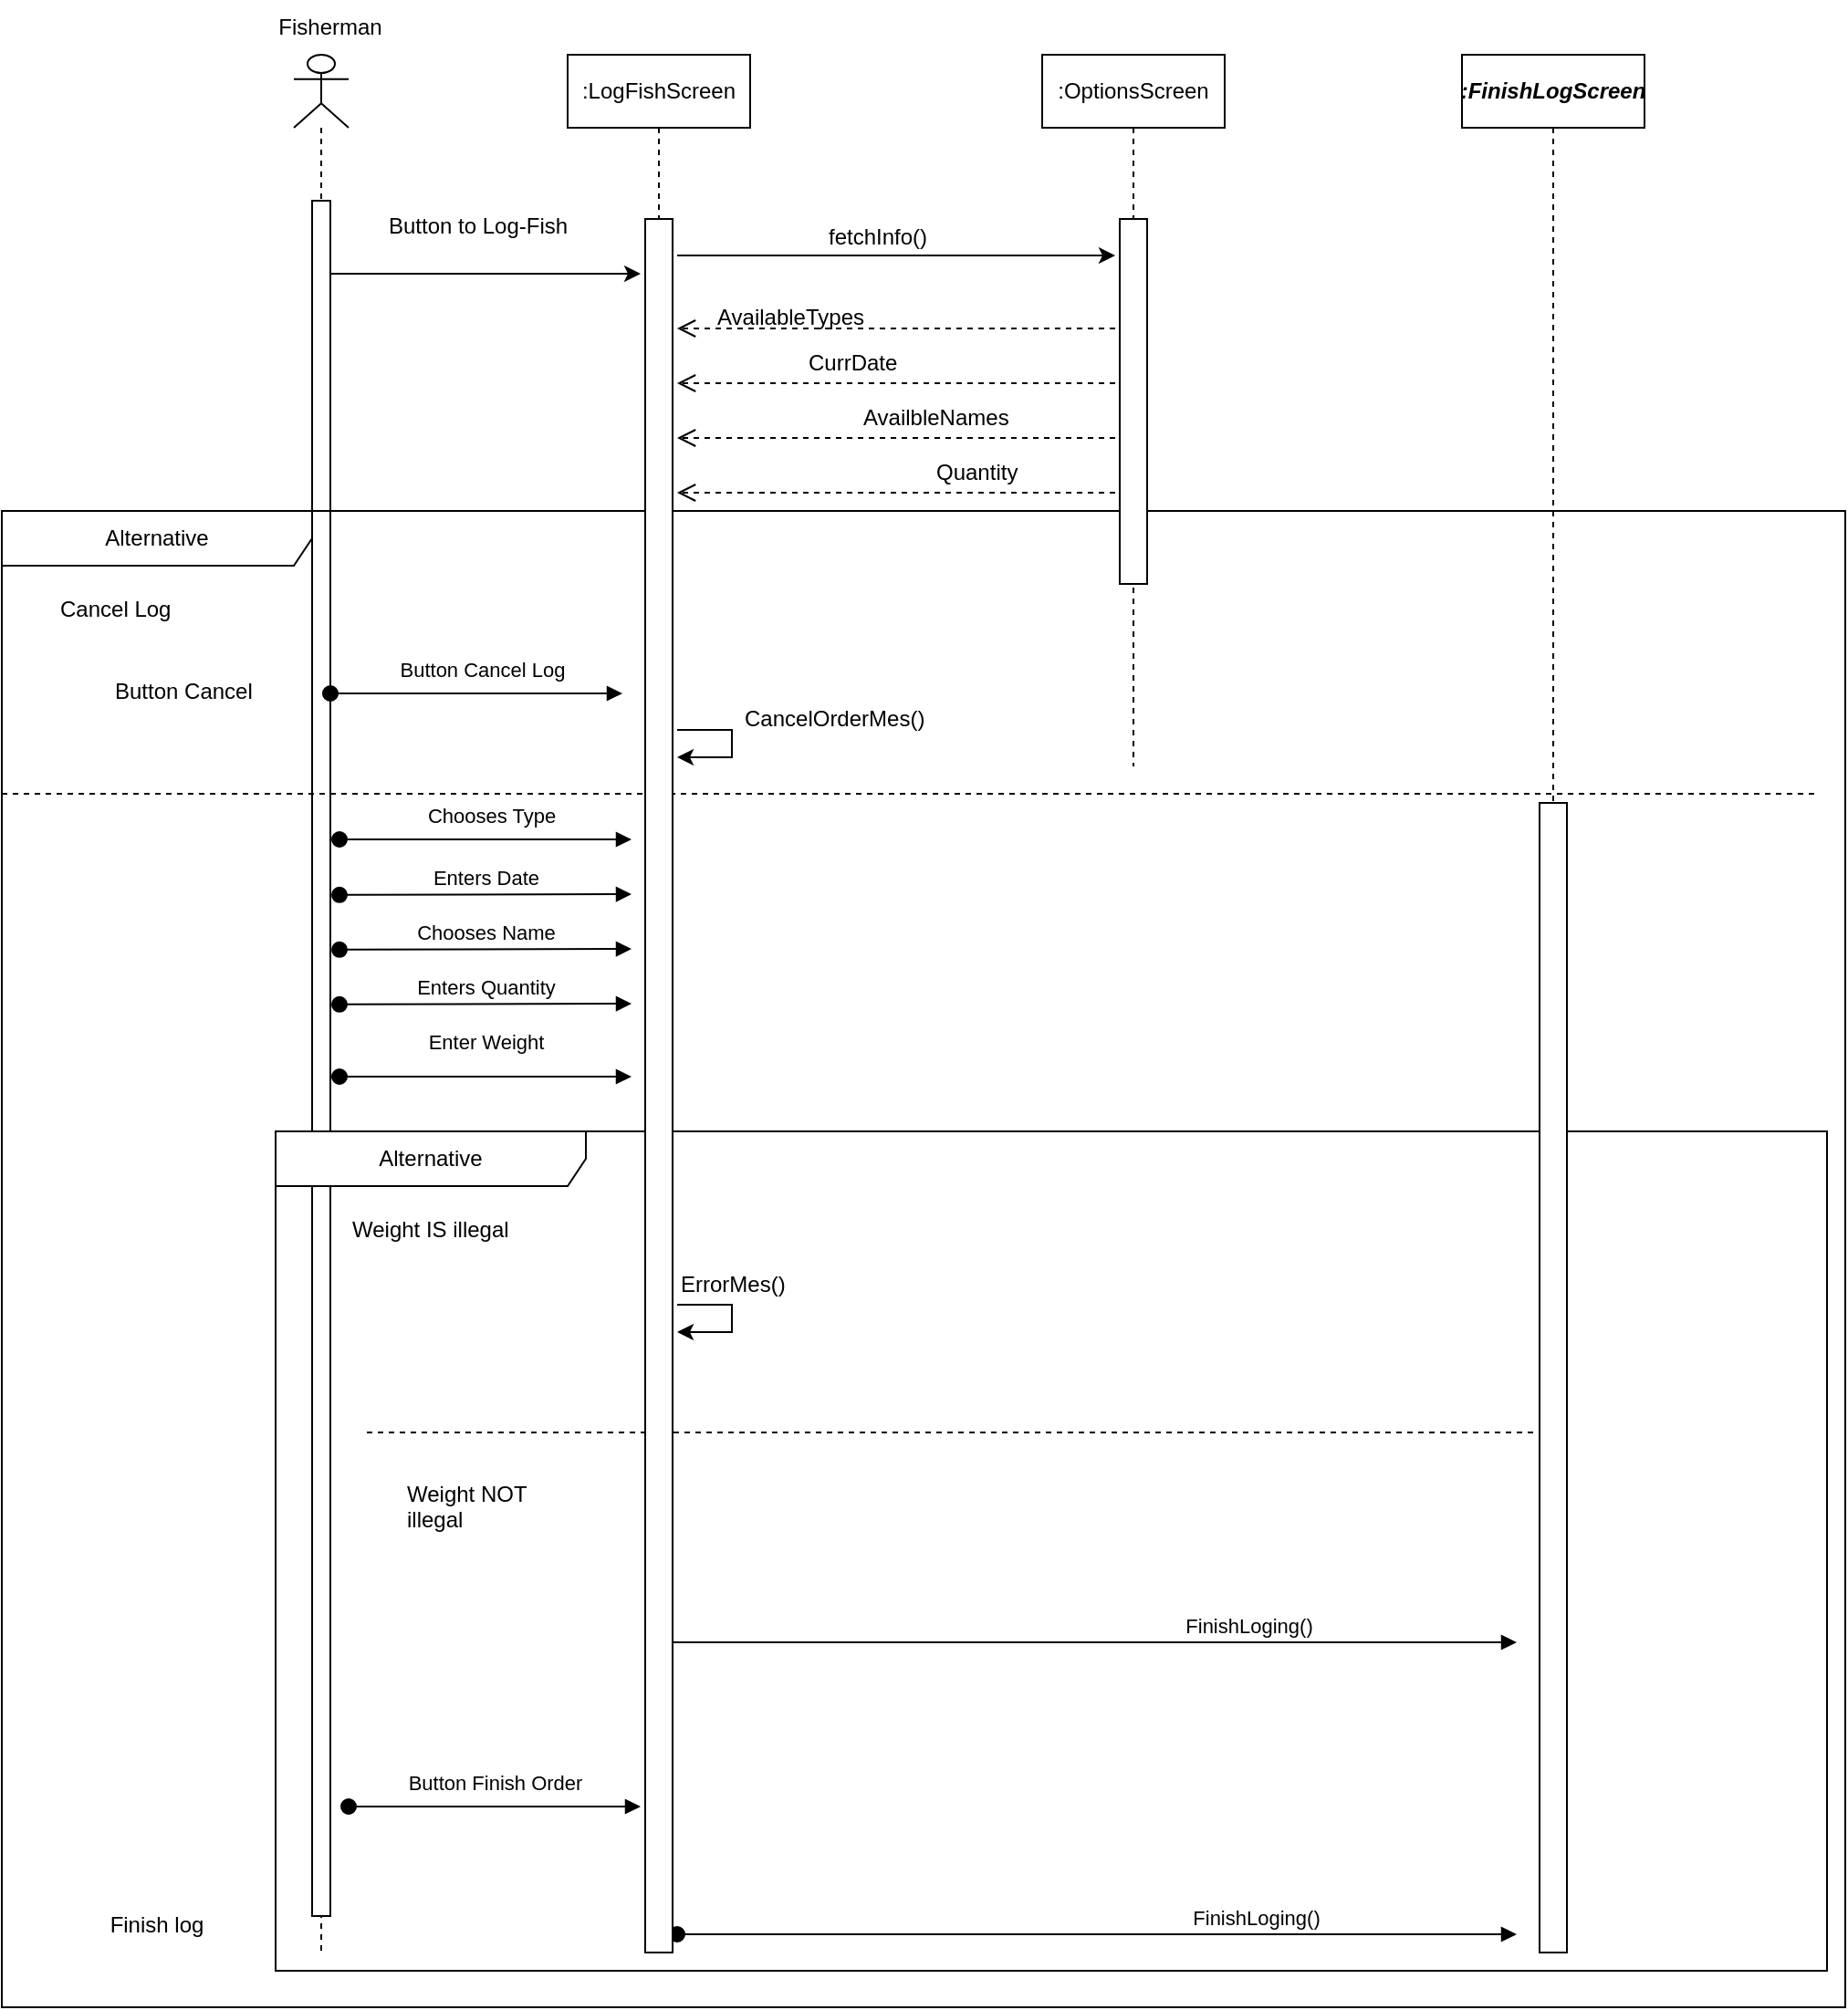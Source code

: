 <mxfile version="27.0.1">
  <diagram name="Page-1" id="4Bkk2IevNBSYOdClPp3w">
    <mxGraphModel dx="2515" dy="751" grid="1" gridSize="10" guides="1" tooltips="1" connect="1" arrows="1" fold="1" page="1" pageScale="1" pageWidth="850" pageHeight="1100" math="0" shadow="0">
      <root>
        <mxCell id="0" />
        <mxCell id="1" parent="0" />
        <mxCell id="nfJm8B6QRdaJQU-ae0a8-2" value="" style="shape=umlLifeline;perimeter=lifelinePerimeter;whiteSpace=wrap;html=1;container=1;dropTarget=0;collapsible=0;recursiveResize=0;outlineConnect=0;portConstraint=eastwest;newEdgeStyle={&quot;curved&quot;:0,&quot;rounded&quot;:0};participant=umlActor;" parent="1" vertex="1">
          <mxGeometry x="90" y="380" width="30" height="1040" as="geometry" />
        </mxCell>
        <mxCell id="nfJm8B6QRdaJQU-ae0a8-10" value="" style="html=1;points=[[0,0,0,0,5],[0,1,0,0,-5],[1,0,0,0,5],[1,1,0,0,-5]];perimeter=orthogonalPerimeter;outlineConnect=0;targetShapes=umlLifeline;portConstraint=eastwest;newEdgeStyle={&quot;curved&quot;:0,&quot;rounded&quot;:0};" parent="nfJm8B6QRdaJQU-ae0a8-2" vertex="1">
          <mxGeometry x="10" y="80" width="10" height="940" as="geometry" />
        </mxCell>
        <mxCell id="nfJm8B6QRdaJQU-ae0a8-5" value="Fisherman" style="text;html=1;align=center;verticalAlign=middle;whiteSpace=wrap;rounded=0;" parent="1" vertex="1">
          <mxGeometry x="80" y="350" width="60" height="30" as="geometry" />
        </mxCell>
        <mxCell id="nfJm8B6QRdaJQU-ae0a8-11" style="edgeStyle=orthogonalEdgeStyle;rounded=0;orthogonalLoop=1;jettySize=auto;html=1;curved=0;" parent="1" source="nfJm8B6QRdaJQU-ae0a8-10" edge="1">
          <mxGeometry relative="1" as="geometry">
            <mxPoint x="280" y="500" as="targetPoint" />
            <Array as="points">
              <mxPoint x="250" y="500" />
              <mxPoint x="250" y="500" />
            </Array>
          </mxGeometry>
        </mxCell>
        <mxCell id="nfJm8B6QRdaJQU-ae0a8-12" value="Button to Log-Fish" style="text;whiteSpace=wrap;html=1;" parent="1" vertex="1">
          <mxGeometry x="140" y="460" width="110" height="10" as="geometry" />
        </mxCell>
        <mxCell id="nfJm8B6QRdaJQU-ae0a8-13" style="edgeStyle=orthogonalEdgeStyle;rounded=0;orthogonalLoop=1;jettySize=auto;html=1;curved=0;" parent="1" edge="1">
          <mxGeometry relative="1" as="geometry">
            <mxPoint x="300" y="490" as="sourcePoint" />
            <mxPoint x="540" y="490" as="targetPoint" />
            <Array as="points">
              <mxPoint x="430" y="490" />
              <mxPoint x="430" y="490" />
            </Array>
          </mxGeometry>
        </mxCell>
        <mxCell id="nfJm8B6QRdaJQU-ae0a8-14" value="fetchInfo()" style="text;html=1;align=center;verticalAlign=middle;whiteSpace=wrap;rounded=0;" parent="1" vertex="1">
          <mxGeometry x="380" y="465" width="60" height="30" as="geometry" />
        </mxCell>
        <mxCell id="nfJm8B6QRdaJQU-ae0a8-15" value="" style="html=1;verticalAlign=bottom;endArrow=open;dashed=1;endSize=8;curved=0;rounded=0;" parent="1" edge="1">
          <mxGeometry x="0.495" relative="1" as="geometry">
            <mxPoint x="540" y="530" as="sourcePoint" />
            <mxPoint x="300" y="530" as="targetPoint" />
            <mxPoint as="offset" />
          </mxGeometry>
        </mxCell>
        <mxCell id="nfJm8B6QRdaJQU-ae0a8-16" value="AvailableTypes" style="text;whiteSpace=wrap;html=1;" parent="1" vertex="1">
          <mxGeometry x="320" y="510" width="70" height="30" as="geometry" />
        </mxCell>
        <mxCell id="nfJm8B6QRdaJQU-ae0a8-17" value="" style="html=1;verticalAlign=bottom;endArrow=open;dashed=1;endSize=8;curved=0;rounded=0;" parent="1" edge="1">
          <mxGeometry x="0.495" relative="1" as="geometry">
            <mxPoint x="540" y="560" as="sourcePoint" />
            <mxPoint x="300" y="560" as="targetPoint" />
            <mxPoint as="offset" />
          </mxGeometry>
        </mxCell>
        <mxCell id="nfJm8B6QRdaJQU-ae0a8-18" value="" style="html=1;verticalAlign=bottom;endArrow=open;dashed=1;endSize=8;curved=0;rounded=0;" parent="1" edge="1">
          <mxGeometry x="0.495" relative="1" as="geometry">
            <mxPoint x="540" y="590" as="sourcePoint" />
            <mxPoint x="300" y="590" as="targetPoint" />
            <mxPoint as="offset" />
          </mxGeometry>
        </mxCell>
        <mxCell id="nfJm8B6QRdaJQU-ae0a8-19" value="" style="html=1;verticalAlign=bottom;endArrow=open;dashed=1;endSize=8;curved=0;rounded=0;" parent="1" edge="1">
          <mxGeometry x="0.495" relative="1" as="geometry">
            <mxPoint x="540" y="620" as="sourcePoint" />
            <mxPoint x="300" y="620" as="targetPoint" />
            <mxPoint as="offset" />
          </mxGeometry>
        </mxCell>
        <mxCell id="nfJm8B6QRdaJQU-ae0a8-20" value="CurrDate" style="text;whiteSpace=wrap;html=1;" parent="1" vertex="1">
          <mxGeometry x="370" y="535" width="70" height="30" as="geometry" />
        </mxCell>
        <mxCell id="nfJm8B6QRdaJQU-ae0a8-22" value="AvailbleNames" style="text;whiteSpace=wrap;html=1;" parent="1" vertex="1">
          <mxGeometry x="400" y="565" width="80" height="30" as="geometry" />
        </mxCell>
        <mxCell id="nfJm8B6QRdaJQU-ae0a8-23" value="Quantity" style="text;whiteSpace=wrap;html=1;" parent="1" vertex="1">
          <mxGeometry x="440" y="595" width="85" height="25" as="geometry" />
        </mxCell>
        <mxCell id="nfJm8B6QRdaJQU-ae0a8-25" value="Enters Date" style="html=1;verticalAlign=bottom;startArrow=oval;startFill=1;endArrow=block;startSize=8;curved=0;rounded=0;" parent="1" edge="1">
          <mxGeometry width="60" relative="1" as="geometry">
            <mxPoint x="115" y="840.43" as="sourcePoint" />
            <mxPoint x="275" y="840" as="targetPoint" />
          </mxGeometry>
        </mxCell>
        <mxCell id="nfJm8B6QRdaJQU-ae0a8-26" value="Chooses Name" style="html=1;verticalAlign=bottom;startArrow=oval;startFill=1;endArrow=block;startSize=8;curved=0;rounded=0;" parent="1" edge="1">
          <mxGeometry width="60" relative="1" as="geometry">
            <mxPoint x="115" y="870.43" as="sourcePoint" />
            <mxPoint x="275" y="870" as="targetPoint" />
          </mxGeometry>
        </mxCell>
        <mxCell id="nfJm8B6QRdaJQU-ae0a8-27" value="Enters Quantity" style="html=1;verticalAlign=bottom;startArrow=oval;startFill=1;endArrow=block;startSize=8;curved=0;rounded=0;" parent="1" edge="1">
          <mxGeometry width="60" relative="1" as="geometry">
            <mxPoint x="115" y="900.43" as="sourcePoint" />
            <mxPoint x="275" y="900" as="targetPoint" />
          </mxGeometry>
        </mxCell>
        <mxCell id="nfJm8B6QRdaJQU-ae0a8-29" value="Enter Weight" style="html=1;verticalAlign=bottom;startArrow=oval;startFill=1;endArrow=block;startSize=8;curved=0;rounded=0;" parent="1" edge="1">
          <mxGeometry y="10" width="60" relative="1" as="geometry">
            <mxPoint x="115" y="940" as="sourcePoint" />
            <mxPoint x="275" y="940" as="targetPoint" />
            <mxPoint as="offset" />
          </mxGeometry>
        </mxCell>
        <mxCell id="nfJm8B6QRdaJQU-ae0a8-79" value="Alternative" style="shape=umlFrame;whiteSpace=wrap;html=1;pointerEvents=0;recursiveResize=0;container=1;collapsible=0;width=170;" parent="1" vertex="1">
          <mxGeometry x="-70" y="630" width="1010" height="820" as="geometry" />
        </mxCell>
        <mxCell id="nfJm8B6QRdaJQU-ae0a8-80" value="Cancel Log" style="text;html=1;" parent="nfJm8B6QRdaJQU-ae0a8-79" vertex="1">
          <mxGeometry width="100" height="20" relative="1" as="geometry">
            <mxPoint x="30" y="40" as="offset" />
          </mxGeometry>
        </mxCell>
        <mxCell id="nfJm8B6QRdaJQU-ae0a8-82" value="Button Cancel " style="text;whiteSpace=wrap;html=1;" parent="nfJm8B6QRdaJQU-ae0a8-79" vertex="1">
          <mxGeometry x="60" y="85" width="120" height="25" as="geometry" />
        </mxCell>
        <mxCell id="nfJm8B6QRdaJQU-ae0a8-83" value="Finish log" style="text;html=1;align=center;verticalAlign=middle;whiteSpace=wrap;rounded=0;" parent="nfJm8B6QRdaJQU-ae0a8-79" vertex="1">
          <mxGeometry x="50" y="760" width="70" height="30" as="geometry" />
        </mxCell>
        <mxCell id="nfJm8B6QRdaJQU-ae0a8-87" value="CancelOrderMes()" style="text;whiteSpace=wrap;html=1;" parent="nfJm8B6QRdaJQU-ae0a8-79" vertex="1">
          <mxGeometry x="405" y="100" width="90" height="20" as="geometry" />
        </mxCell>
        <mxCell id="nfJm8B6QRdaJQU-ae0a8-104" value="FinishLoging()" style="html=1;verticalAlign=bottom;startArrow=oval;startFill=1;endArrow=block;startSize=8;curved=0;rounded=0;" parent="nfJm8B6QRdaJQU-ae0a8-79" edge="1">
          <mxGeometry x="0.377" width="60" relative="1" as="geometry">
            <mxPoint x="370" y="780" as="sourcePoint" />
            <mxPoint x="830" y="780" as="targetPoint" />
            <mxPoint as="offset" />
          </mxGeometry>
        </mxCell>
        <mxCell id="nfJm8B6QRdaJQU-ae0a8-51" value="Alternative" style="shape=umlFrame;whiteSpace=wrap;html=1;pointerEvents=0;recursiveResize=0;container=1;collapsible=0;width=170;" parent="nfJm8B6QRdaJQU-ae0a8-79" vertex="1">
          <mxGeometry x="150" y="340" width="850" height="460" as="geometry" />
        </mxCell>
        <mxCell id="nfJm8B6QRdaJQU-ae0a8-52" value="Weight IS illegal" style="text;html=1;" parent="nfJm8B6QRdaJQU-ae0a8-51" vertex="1">
          <mxGeometry width="100" height="20" relative="1" as="geometry">
            <mxPoint x="40" y="40" as="offset" />
          </mxGeometry>
        </mxCell>
        <mxCell id="nfJm8B6QRdaJQU-ae0a8-53" value="Weight NOT&lt;br&gt;illegal" style="line;strokeWidth=1;dashed=1;labelPosition=center;verticalLabelPosition=bottom;align=left;verticalAlign=top;spacingLeft=20;spacingTop=15;html=1;whiteSpace=wrap;" parent="nfJm8B6QRdaJQU-ae0a8-51" vertex="1">
          <mxGeometry x="50" y="160" width="640" height="10" as="geometry" />
        </mxCell>
        <mxCell id="nfJm8B6QRdaJQU-ae0a8-75" value="FinishLoging()" style="html=1;verticalAlign=bottom;startArrow=oval;startFill=1;endArrow=block;startSize=8;curved=0;rounded=0;" parent="nfJm8B6QRdaJQU-ae0a8-51" edge="1">
          <mxGeometry x="0.375" width="60" relative="1" as="geometry">
            <mxPoint x="210" y="280" as="sourcePoint" />
            <mxPoint x="680" y="280" as="targetPoint" />
            <mxPoint as="offset" />
          </mxGeometry>
        </mxCell>
        <mxCell id="nfJm8B6QRdaJQU-ae0a8-73" value="ErrorMes()" style="text;whiteSpace=wrap;html=1;" parent="nfJm8B6QRdaJQU-ae0a8-51" vertex="1">
          <mxGeometry x="220" y="70" width="80" height="30" as="geometry" />
        </mxCell>
        <mxCell id="nfJm8B6QRdaJQU-ae0a8-93" style="edgeStyle=orthogonalEdgeStyle;rounded=0;orthogonalLoop=1;jettySize=auto;html=1;curved=0;" parent="nfJm8B6QRdaJQU-ae0a8-51" edge="1">
          <mxGeometry relative="1" as="geometry">
            <mxPoint x="220" y="95" as="sourcePoint" />
            <mxPoint x="220" y="110" as="targetPoint" />
            <Array as="points">
              <mxPoint x="250" y="95" />
              <mxPoint x="250" y="110" />
            </Array>
          </mxGeometry>
        </mxCell>
        <mxCell id="nfJm8B6QRdaJQU-ae0a8-105" value="Button Finish Order" style="html=1;verticalAlign=bottom;startArrow=oval;startFill=1;endArrow=block;startSize=8;curved=0;rounded=0;" parent="nfJm8B6QRdaJQU-ae0a8-51" edge="1">
          <mxGeometry y="5" width="60" relative="1" as="geometry">
            <mxPoint x="40" y="370" as="sourcePoint" />
            <mxPoint x="200" y="370" as="targetPoint" />
            <mxPoint y="1" as="offset" />
          </mxGeometry>
        </mxCell>
        <mxCell id="nfJm8B6QRdaJQU-ae0a8-106" style="edgeStyle=orthogonalEdgeStyle;rounded=0;orthogonalLoop=1;jettySize=auto;html=1;curved=0;" parent="nfJm8B6QRdaJQU-ae0a8-79" edge="1">
          <mxGeometry relative="1" as="geometry">
            <mxPoint x="370" y="120" as="sourcePoint" />
            <mxPoint x="370" y="135" as="targetPoint" />
            <Array as="points">
              <mxPoint x="400" y="120" />
              <mxPoint x="400" y="135" />
            </Array>
          </mxGeometry>
        </mxCell>
        <mxCell id="nfJm8B6QRdaJQU-ae0a8-111" value="Button Cancel Log" style="html=1;verticalAlign=bottom;startArrow=oval;startFill=1;endArrow=block;startSize=8;curved=0;rounded=0;" parent="nfJm8B6QRdaJQU-ae0a8-79" edge="1">
          <mxGeometry x="0.032" y="4" width="60" relative="1" as="geometry">
            <mxPoint x="180" y="100" as="sourcePoint" />
            <mxPoint x="340" y="100" as="targetPoint" />
            <mxPoint as="offset" />
          </mxGeometry>
        </mxCell>
        <mxCell id="nfJm8B6QRdaJQU-ae0a8-81" value="" style="line;strokeWidth=1;dashed=1;labelPosition=center;verticalLabelPosition=bottom;align=left;verticalAlign=top;spacingLeft=20;spacingTop=15;html=1;whiteSpace=wrap;" parent="nfJm8B6QRdaJQU-ae0a8-79" vertex="1">
          <mxGeometry y="150" width="995" height="10" as="geometry" />
        </mxCell>
        <mxCell id="nfJm8B6QRdaJQU-ae0a8-24" value="Chooses Type" style="html=1;verticalAlign=bottom;startArrow=oval;startFill=1;endArrow=block;startSize=8;curved=0;rounded=0;" parent="nfJm8B6QRdaJQU-ae0a8-79" edge="1">
          <mxGeometry x="0.032" y="4" width="60" relative="1" as="geometry">
            <mxPoint x="185" y="180" as="sourcePoint" />
            <mxPoint x="345" y="180" as="targetPoint" />
            <mxPoint as="offset" />
          </mxGeometry>
        </mxCell>
        <mxCell id="nfJm8B6QRdaJQU-ae0a8-94" value="&lt;b&gt;&lt;i&gt;:FinishLogScreen&lt;/i&gt;&lt;/b&gt;" style="shape=umlLifeline;perimeter=lifelinePerimeter;whiteSpace=wrap;html=1;container=1;dropTarget=0;collapsible=0;recursiveResize=0;outlineConnect=0;portConstraint=eastwest;newEdgeStyle={&quot;curved&quot;:0,&quot;rounded&quot;:0};" parent="1" vertex="1">
          <mxGeometry x="730" y="380" width="100" height="1040" as="geometry" />
        </mxCell>
        <mxCell id="nfJm8B6QRdaJQU-ae0a8-95" value="" style="html=1;points=[[0,0,0,0,5],[0,1,0,0,-5],[1,0,0,0,5],[1,1,0,0,-5]];perimeter=orthogonalPerimeter;outlineConnect=0;targetShapes=umlLifeline;portConstraint=eastwest;newEdgeStyle={&quot;curved&quot;:0,&quot;rounded&quot;:0};" parent="nfJm8B6QRdaJQU-ae0a8-94" vertex="1">
          <mxGeometry x="42.5" y="410" width="15" height="630" as="geometry" />
        </mxCell>
        <mxCell id="nfJm8B6QRdaJQU-ae0a8-107" value=":OptionsScreen" style="shape=umlLifeline;perimeter=lifelinePerimeter;whiteSpace=wrap;html=1;container=1;dropTarget=0;collapsible=0;recursiveResize=0;outlineConnect=0;portConstraint=eastwest;newEdgeStyle={&quot;curved&quot;:0,&quot;rounded&quot;:0};" parent="1" vertex="1">
          <mxGeometry x="500" y="380" width="100" height="390" as="geometry" />
        </mxCell>
        <mxCell id="nfJm8B6QRdaJQU-ae0a8-108" value="" style="html=1;points=[[0,0,0,0,5],[0,1,0,0,-5],[1,0,0,0,5],[1,1,0,0,-5]];perimeter=orthogonalPerimeter;outlineConnect=0;targetShapes=umlLifeline;portConstraint=eastwest;newEdgeStyle={&quot;curved&quot;:0,&quot;rounded&quot;:0};" parent="nfJm8B6QRdaJQU-ae0a8-107" vertex="1">
          <mxGeometry x="42.5" y="90" width="15" height="200" as="geometry" />
        </mxCell>
        <mxCell id="nfJm8B6QRdaJQU-ae0a8-109" value=":LogFishScreen" style="shape=umlLifeline;perimeter=lifelinePerimeter;whiteSpace=wrap;html=1;container=1;dropTarget=0;collapsible=0;recursiveResize=0;outlineConnect=0;portConstraint=eastwest;newEdgeStyle={&quot;curved&quot;:0,&quot;rounded&quot;:0};" parent="1" vertex="1">
          <mxGeometry x="240" y="380" width="100" height="1040" as="geometry" />
        </mxCell>
        <mxCell id="nfJm8B6QRdaJQU-ae0a8-110" value="" style="html=1;points=[[0,0,0,0,5],[0,1,0,0,-5],[1,0,0,0,5],[1,1,0,0,-5]];perimeter=orthogonalPerimeter;outlineConnect=0;targetShapes=umlLifeline;portConstraint=eastwest;newEdgeStyle={&quot;curved&quot;:0,&quot;rounded&quot;:0};" parent="nfJm8B6QRdaJQU-ae0a8-109" vertex="1">
          <mxGeometry x="42.5" y="90" width="15" height="950" as="geometry" />
        </mxCell>
      </root>
    </mxGraphModel>
  </diagram>
</mxfile>
